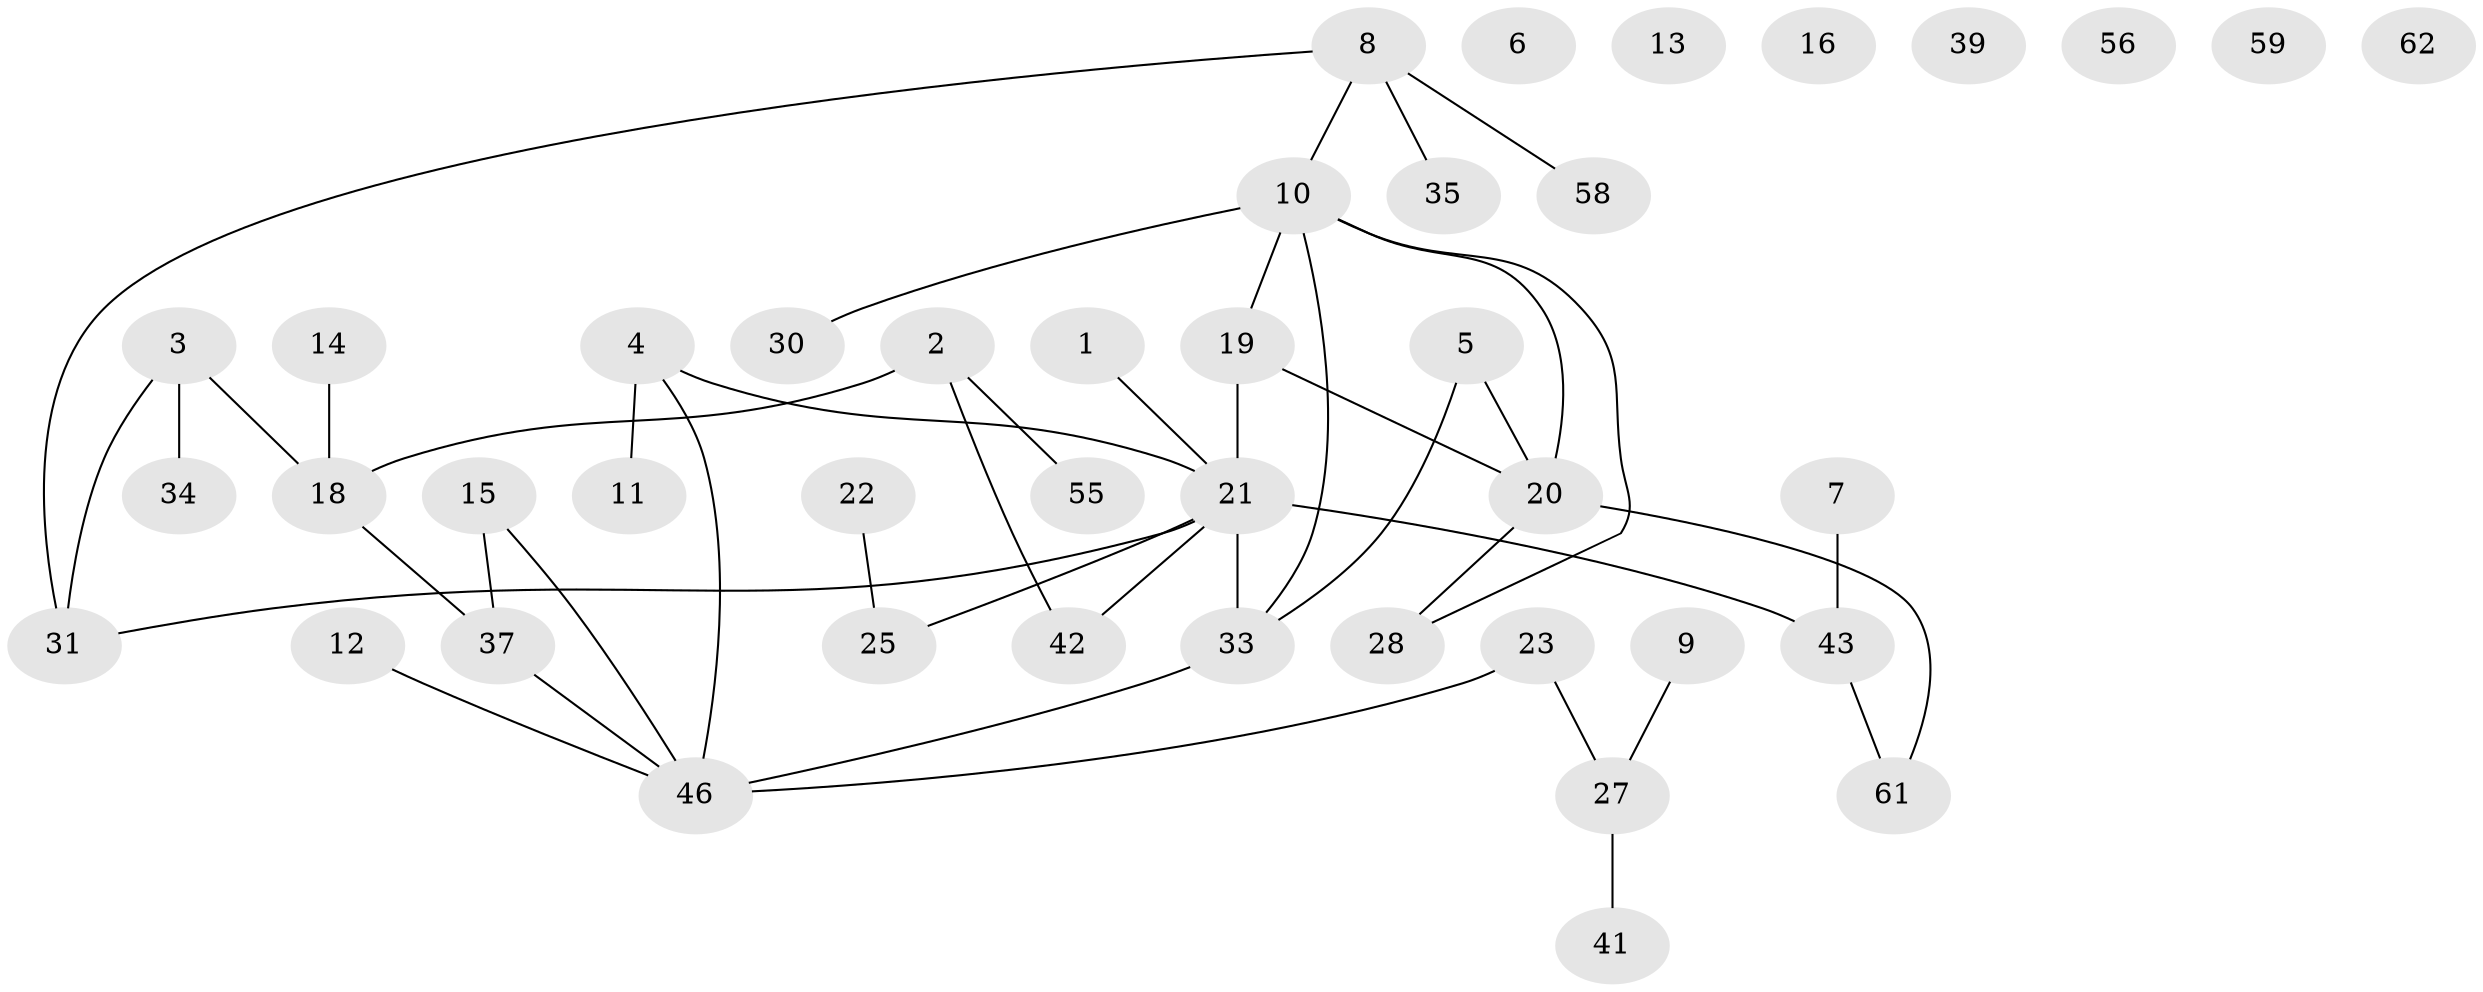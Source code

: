 // Generated by graph-tools (version 1.1) at 2025/23/03/03/25 07:23:27]
// undirected, 42 vertices, 44 edges
graph export_dot {
graph [start="1"]
  node [color=gray90,style=filled];
  1 [super="+38"];
  2 [super="+32"];
  3 [super="+17"];
  4 [super="+45"];
  5;
  6;
  7;
  8 [super="+51"];
  9;
  10 [super="+24"];
  11;
  12 [super="+48"];
  13;
  14;
  15 [super="+47"];
  16;
  18 [super="+29"];
  19;
  20 [super="+53"];
  21 [super="+26"];
  22;
  23;
  25 [super="+40"];
  27 [super="+60"];
  28 [super="+57"];
  30;
  31;
  33 [super="+36"];
  34 [super="+44"];
  35;
  37 [super="+50"];
  39;
  41;
  42 [super="+54"];
  43 [super="+49"];
  46 [super="+52"];
  55;
  56;
  58;
  59;
  61;
  62;
  1 -- 21;
  2 -- 55;
  2 -- 18;
  2 -- 42;
  3 -- 18;
  3 -- 31;
  3 -- 34;
  4 -- 11;
  4 -- 46;
  4 -- 21;
  5 -- 33;
  5 -- 20;
  7 -- 43;
  8 -- 35;
  8 -- 10;
  8 -- 58;
  8 -- 31;
  9 -- 27;
  10 -- 30;
  10 -- 33;
  10 -- 19;
  10 -- 20;
  10 -- 28;
  12 -- 46;
  14 -- 18;
  15 -- 37;
  15 -- 46;
  18 -- 37;
  19 -- 20;
  19 -- 21;
  20 -- 61;
  20 -- 28;
  21 -- 25;
  21 -- 33;
  21 -- 43;
  21 -- 31;
  21 -- 42;
  22 -- 25;
  23 -- 46;
  23 -- 27;
  27 -- 41;
  33 -- 46;
  37 -- 46;
  43 -- 61;
}

